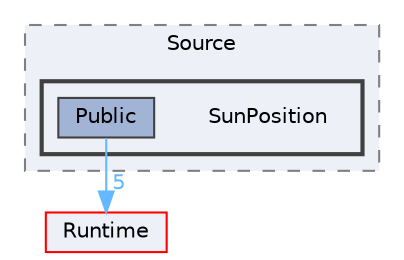 digraph "SunPosition"
{
 // INTERACTIVE_SVG=YES
 // LATEX_PDF_SIZE
  bgcolor="transparent";
  edge [fontname=Helvetica,fontsize=10,labelfontname=Helvetica,labelfontsize=10];
  node [fontname=Helvetica,fontsize=10,shape=box,height=0.2,width=0.4];
  compound=true
  subgraph clusterdir_1dc0667fc2c2179a4638dd5e63d49367 {
    graph [ bgcolor="#edf0f7", pencolor="grey50", label="Source", fontname=Helvetica,fontsize=10 style="filled,dashed", URL="dir_1dc0667fc2c2179a4638dd5e63d49367.html",tooltip=""]
  subgraph clusterdir_86617ba94723da50ea388bac71204904 {
    graph [ bgcolor="#edf0f7", pencolor="grey25", label="", fontname=Helvetica,fontsize=10 style="filled,bold", URL="dir_86617ba94723da50ea388bac71204904.html",tooltip=""]
    dir_86617ba94723da50ea388bac71204904 [shape=plaintext, label="SunPosition"];
  dir_866a814297752f8a6ad738a66e0bded8 [label="Public", fillcolor="#a2b4d6", color="grey25", style="filled", URL="dir_866a814297752f8a6ad738a66e0bded8.html",tooltip=""];
  }
  }
  dir_7536b172fbd480bfd146a1b1acd6856b [label="Runtime", fillcolor="#edf0f7", color="red", style="filled", URL="dir_7536b172fbd480bfd146a1b1acd6856b.html",tooltip=""];
  dir_866a814297752f8a6ad738a66e0bded8->dir_7536b172fbd480bfd146a1b1acd6856b [headlabel="5", labeldistance=1.5 headhref="dir_000910_000984.html" href="dir_000910_000984.html" color="steelblue1" fontcolor="steelblue1"];
}
